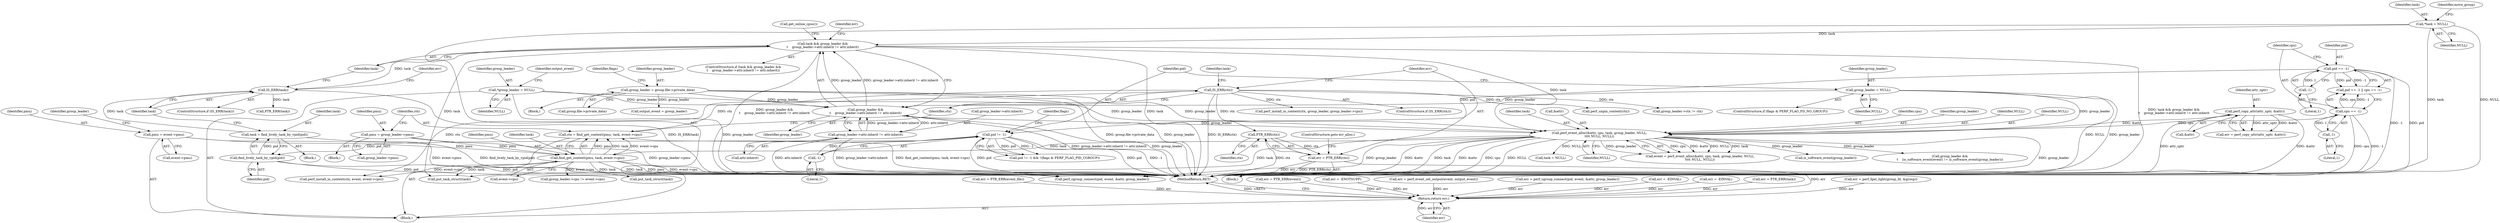 digraph "0_linux_c3c87e770458aa004bd7ed3f29945ff436fd6511@pointer" {
"1000438" [label="(Call,PTR_ERR(ctx))"];
"1000433" [label="(Call,IS_ERR(ctx))"];
"1000424" [label="(Call,ctx = find_get_context(pmu, task, event->cpu))"];
"1000426" [label="(Call,find_get_context(pmu, task, event->cpu))"];
"1000387" [label="(Call,pmu = event->pmu)"];
"1000405" [label="(Call,pmu = group_leader->pmu)"];
"1000330" [label="(Call,perf_event_alloc(&attr, cpu, task, group_leader, NULL,\n\t\t\t\t NULL, NULL))"];
"1000171" [label="(Call,perf_copy_attr(attr_uptr, &attr))"];
"1000223" [label="(Call,cpu == -1)"];
"1000225" [label="(Call,-1)"];
"1000308" [label="(Call,task && group_leader &&\n\t    group_leader->attr.inherit != attr.inherit)"];
"1000148" [label="(Call,*task = NULL)"];
"1000299" [label="(Call,IS_ERR(task))"];
"1000294" [label="(Call,task = find_lively_task_by_vpid(pid))"];
"1000296" [label="(Call,find_lively_task_by_vpid(pid))"];
"1000285" [label="(Call,pid != -1)"];
"1000219" [label="(Call,pid == -1)"];
"1000221" [label="(Call,-1)"];
"1000287" [label="(Call,-1)"];
"1000310" [label="(Call,group_leader &&\n\t    group_leader->attr.inherit != attr.inherit)"];
"1000129" [label="(Call,*group_leader = NULL)"];
"1000262" [label="(Call,group_leader = group.file->private_data)"];
"1000280" [label="(Call,group_leader = NULL)"];
"1000312" [label="(Call,group_leader->attr.inherit != attr.inherit)"];
"1000436" [label="(Call,err = PTR_ERR(ctx))"];
"1000666" [label="(Return,return err;)"];
"1000666" [label="(Return,return err;)"];
"1000225" [label="(Call,-1)"];
"1000276" [label="(ControlStructure,if (flags & PERF_FLAG_FD_NO_GROUP))"];
"1000438" [label="(Call,PTR_ERR(ctx))"];
"1000172" [label="(Identifier,attr_uptr)"];
"1000435" [label="(Block,)"];
"1000281" [label="(Identifier,group_leader)"];
"1000489" [label="(Call,group_leader->ctx != ctx)"];
"1000130" [label="(Identifier,group_leader)"];
"1000219" [label="(Call,pid == -1)"];
"1000271" [label="(Identifier,flags)"];
"1000334" [label="(Identifier,task)"];
"1000131" [label="(Identifier,NULL)"];
"1000263" [label="(Identifier,group_leader)"];
"1000407" [label="(Call,group_leader->pmu)"];
"1000150" [label="(Identifier,NULL)"];
"1000388" [label="(Identifier,pmu)"];
"1000436" [label="(Call,err = PTR_ERR(ctx))"];
"1000280" [label="(Call,group_leader = NULL)"];
"1000253" [label="(Call,err = perf_fget_light(group_fd, &group))"];
"1000355" [label="(Call,perf_cgroup_connect(pid, event, &attr, group_leader))"];
"1000579" [label="(Call,perf_install_in_context(ctx, group_leader, group_leader->cpu))"];
"1000596" [label="(Call,perf_install_in_context(ctx, event, event->cpu))"];
"1000262" [label="(Call,group_leader = group.file->private_data)"];
"1000311" [label="(Identifier,group_leader)"];
"1000226" [label="(Literal,1)"];
"1000285" [label="(Call,pid != -1)"];
"1000406" [label="(Identifier,pmu)"];
"1000224" [label="(Identifier,cpu)"];
"1000387" [label="(Call,pmu = event->pmu)"];
"1000427" [label="(Identifier,pmu)"];
"1000446" [label="(Call,task = NULL)"];
"1000309" [label="(Identifier,task)"];
"1000331" [label="(Call,&attr)"];
"1000222" [label="(Literal,1)"];
"1000313" [label="(Call,group_leader->attr.inherit)"];
"1000527" [label="(Call,err = PTR_ERR(event_file))"];
"1000148" [label="(Call,*task = NULL)"];
"1000434" [label="(Identifier,ctx)"];
"1000439" [label="(Identifier,ctx)"];
"1000442" [label="(Identifier,task)"];
"1000433" [label="(Call,IS_ERR(ctx))"];
"1000429" [label="(Call,event->cpu)"];
"1000220" [label="(Identifier,pid)"];
"1000304" [label="(Call,PTR_ERR(task))"];
"1000286" [label="(Identifier,pid)"];
"1000273" [label="(Call,output_event = group_leader)"];
"1000312" [label="(Call,group_leader->attr.inherit != attr.inherit)"];
"1000149" [label="(Identifier,task)"];
"1000338" [label="(Identifier,NULL)"];
"1000155" [label="(Identifier,move_group)"];
"1000432" [label="(ControlStructure,if (IS_ERR(ctx)))"];
"1000297" [label="(Identifier,pid)"];
"1000668" [label="(MethodReturn,RET)"];
"1000328" [label="(Call,event = perf_event_alloc(&attr, cpu, task, group_leader, NULL,\n\t\t\t\t NULL, NULL))"];
"1000327" [label="(Call,get_online_cpus())"];
"1000295" [label="(Identifier,task)"];
"1000440" [label="(ControlStructure,goto err_alloc;)"];
"1000333" [label="(Identifier,cpu)"];
"1000318" [label="(Call,attr.inherit)"];
"1000478" [label="(Call,group_leader->cpu != event->cpu)"];
"1000343" [label="(Call,err = PTR_ERR(event))"];
"1000667" [label="(Identifier,err)"];
"1000294" [label="(Call,task = find_lively_task_by_vpid(pid))"];
"1000282" [label="(Identifier,NULL)"];
"1000335" [label="(Identifier,group_leader)"];
"1000218" [label="(Call,pid == -1 || cpu == -1)"];
"1000380" [label="(Call,err = -ENOTSUPP)"];
"1000221" [label="(Call,-1)"];
"1000171" [label="(Call,perf_copy_attr(attr_uptr, &attr))"];
"1000129" [label="(Call,*group_leader = NULL)"];
"1000308" [label="(Call,task && group_leader &&\n\t    group_leader->attr.inherit != attr.inherit)"];
"1000507" [label="(Call,err = perf_event_set_output(event, output_event))"];
"1000353" [label="(Call,err = perf_cgroup_connect(pid, event, &attr, group_leader))"];
"1000307" [label="(ControlStructure,if (task && group_leader &&\n\t    group_leader->attr.inherit != attr.inherit))"];
"1000264" [label="(Call,group.file->private_data)"];
"1000426" [label="(Call,find_get_context(pmu, task, event->cpu))"];
"1000405" [label="(Call,pmu = group_leader->pmu)"];
"1000398" [label="(Call,is_software_event(group_leader))"];
"1000300" [label="(Identifier,task)"];
"1000389" [label="(Call,event->pmu)"];
"1000293" [label="(Block,)"];
"1000444" [label="(Call,put_task_struct(task))"];
"1000425" [label="(Identifier,ctx)"];
"1000646" [label="(Call,perf_unpin_context(ctx))"];
"1000223" [label="(Call,cpu == -1)"];
"1000428" [label="(Identifier,task)"];
"1000322" [label="(Call,err = -EINVAL)"];
"1000330" [label="(Call,perf_event_alloc(&attr, cpu, task, group_leader, NULL,\n\t\t\t\t NULL, NULL))"];
"1000394" [label="(Identifier,group_leader)"];
"1000393" [label="(Call,group_leader &&\n\t    (is_software_event(event) != is_software_event(group_leader)))"];
"1000296" [label="(Call,find_lively_task_by_vpid(pid))"];
"1000336" [label="(Identifier,NULL)"];
"1000291" [label="(Identifier,flags)"];
"1000299" [label="(Call,IS_ERR(task))"];
"1000310" [label="(Call,group_leader &&\n\t    group_leader->attr.inherit != attr.inherit)"];
"1000298" [label="(ControlStructure,if (IS_ERR(task)))"];
"1000303" [label="(Identifier,err)"];
"1000424" [label="(Call,ctx = find_get_context(pmu, task, event->cpu))"];
"1000169" [label="(Call,err = perf_copy_attr(attr_uptr, &attr))"];
"1000437" [label="(Identifier,err)"];
"1000404" [label="(Block,)"];
"1000323" [label="(Identifier,err)"];
"1000658" [label="(Call,put_task_struct(task))"];
"1000284" [label="(Call,pid != -1 && !(flags & PERF_FLAG_PID_CGROUP))"];
"1000452" [label="(Call,err = -EINVAL)"];
"1000337" [label="(Identifier,NULL)"];
"1000127" [label="(Block,)"];
"1000252" [label="(Block,)"];
"1000302" [label="(Call,err = PTR_ERR(task))"];
"1000173" [label="(Call,&attr)"];
"1000287" [label="(Call,-1)"];
"1000288" [label="(Literal,1)"];
"1000134" [label="(Identifier,output_event)"];
"1000438" -> "1000436"  [label="AST: "];
"1000438" -> "1000439"  [label="CFG: "];
"1000439" -> "1000438"  [label="AST: "];
"1000436" -> "1000438"  [label="CFG: "];
"1000438" -> "1000668"  [label="DDG: ctx"];
"1000438" -> "1000436"  [label="DDG: ctx"];
"1000433" -> "1000438"  [label="DDG: ctx"];
"1000433" -> "1000432"  [label="AST: "];
"1000433" -> "1000434"  [label="CFG: "];
"1000434" -> "1000433"  [label="AST: "];
"1000437" -> "1000433"  [label="CFG: "];
"1000442" -> "1000433"  [label="CFG: "];
"1000433" -> "1000668"  [label="DDG: IS_ERR(ctx)"];
"1000424" -> "1000433"  [label="DDG: ctx"];
"1000433" -> "1000489"  [label="DDG: ctx"];
"1000433" -> "1000579"  [label="DDG: ctx"];
"1000433" -> "1000596"  [label="DDG: ctx"];
"1000433" -> "1000646"  [label="DDG: ctx"];
"1000424" -> "1000127"  [label="AST: "];
"1000424" -> "1000426"  [label="CFG: "];
"1000425" -> "1000424"  [label="AST: "];
"1000426" -> "1000424"  [label="AST: "];
"1000434" -> "1000424"  [label="CFG: "];
"1000424" -> "1000668"  [label="DDG: find_get_context(pmu, task, event->cpu)"];
"1000426" -> "1000424"  [label="DDG: pmu"];
"1000426" -> "1000424"  [label="DDG: task"];
"1000426" -> "1000424"  [label="DDG: event->cpu"];
"1000426" -> "1000429"  [label="CFG: "];
"1000427" -> "1000426"  [label="AST: "];
"1000428" -> "1000426"  [label="AST: "];
"1000429" -> "1000426"  [label="AST: "];
"1000426" -> "1000668"  [label="DDG: task"];
"1000426" -> "1000668"  [label="DDG: pmu"];
"1000426" -> "1000668"  [label="DDG: event->cpu"];
"1000387" -> "1000426"  [label="DDG: pmu"];
"1000405" -> "1000426"  [label="DDG: pmu"];
"1000330" -> "1000426"  [label="DDG: task"];
"1000426" -> "1000444"  [label="DDG: task"];
"1000426" -> "1000478"  [label="DDG: event->cpu"];
"1000426" -> "1000596"  [label="DDG: event->cpu"];
"1000426" -> "1000658"  [label="DDG: task"];
"1000387" -> "1000127"  [label="AST: "];
"1000387" -> "1000389"  [label="CFG: "];
"1000388" -> "1000387"  [label="AST: "];
"1000389" -> "1000387"  [label="AST: "];
"1000394" -> "1000387"  [label="CFG: "];
"1000387" -> "1000668"  [label="DDG: event->pmu"];
"1000405" -> "1000404"  [label="AST: "];
"1000405" -> "1000407"  [label="CFG: "];
"1000406" -> "1000405"  [label="AST: "];
"1000407" -> "1000405"  [label="AST: "];
"1000425" -> "1000405"  [label="CFG: "];
"1000405" -> "1000668"  [label="DDG: group_leader->pmu"];
"1000330" -> "1000328"  [label="AST: "];
"1000330" -> "1000338"  [label="CFG: "];
"1000331" -> "1000330"  [label="AST: "];
"1000333" -> "1000330"  [label="AST: "];
"1000334" -> "1000330"  [label="AST: "];
"1000335" -> "1000330"  [label="AST: "];
"1000336" -> "1000330"  [label="AST: "];
"1000337" -> "1000330"  [label="AST: "];
"1000338" -> "1000330"  [label="AST: "];
"1000328" -> "1000330"  [label="CFG: "];
"1000330" -> "1000668"  [label="DDG: task"];
"1000330" -> "1000668"  [label="DDG: &attr"];
"1000330" -> "1000668"  [label="DDG: cpu"];
"1000330" -> "1000668"  [label="DDG: NULL"];
"1000330" -> "1000668"  [label="DDG: group_leader"];
"1000330" -> "1000328"  [label="DDG: cpu"];
"1000330" -> "1000328"  [label="DDG: &attr"];
"1000330" -> "1000328"  [label="DDG: NULL"];
"1000330" -> "1000328"  [label="DDG: task"];
"1000330" -> "1000328"  [label="DDG: group_leader"];
"1000171" -> "1000330"  [label="DDG: &attr"];
"1000223" -> "1000330"  [label="DDG: cpu"];
"1000308" -> "1000330"  [label="DDG: task"];
"1000129" -> "1000330"  [label="DDG: group_leader"];
"1000310" -> "1000330"  [label="DDG: group_leader"];
"1000262" -> "1000330"  [label="DDG: group_leader"];
"1000280" -> "1000330"  [label="DDG: group_leader"];
"1000330" -> "1000355"  [label="DDG: &attr"];
"1000330" -> "1000355"  [label="DDG: group_leader"];
"1000330" -> "1000393"  [label="DDG: group_leader"];
"1000330" -> "1000398"  [label="DDG: group_leader"];
"1000330" -> "1000446"  [label="DDG: NULL"];
"1000330" -> "1000658"  [label="DDG: task"];
"1000171" -> "1000169"  [label="AST: "];
"1000171" -> "1000173"  [label="CFG: "];
"1000172" -> "1000171"  [label="AST: "];
"1000173" -> "1000171"  [label="AST: "];
"1000169" -> "1000171"  [label="CFG: "];
"1000171" -> "1000668"  [label="DDG: attr_uptr"];
"1000171" -> "1000668"  [label="DDG: &attr"];
"1000171" -> "1000169"  [label="DDG: attr_uptr"];
"1000171" -> "1000169"  [label="DDG: &attr"];
"1000223" -> "1000218"  [label="AST: "];
"1000223" -> "1000225"  [label="CFG: "];
"1000224" -> "1000223"  [label="AST: "];
"1000225" -> "1000223"  [label="AST: "];
"1000218" -> "1000223"  [label="CFG: "];
"1000223" -> "1000668"  [label="DDG: -1"];
"1000223" -> "1000668"  [label="DDG: cpu"];
"1000223" -> "1000218"  [label="DDG: cpu"];
"1000223" -> "1000218"  [label="DDG: -1"];
"1000225" -> "1000223"  [label="DDG: 1"];
"1000225" -> "1000226"  [label="CFG: "];
"1000226" -> "1000225"  [label="AST: "];
"1000308" -> "1000307"  [label="AST: "];
"1000308" -> "1000309"  [label="CFG: "];
"1000308" -> "1000310"  [label="CFG: "];
"1000309" -> "1000308"  [label="AST: "];
"1000310" -> "1000308"  [label="AST: "];
"1000323" -> "1000308"  [label="CFG: "];
"1000327" -> "1000308"  [label="CFG: "];
"1000308" -> "1000668"  [label="DDG: group_leader &&\n\t    group_leader->attr.inherit != attr.inherit"];
"1000308" -> "1000668"  [label="DDG: task"];
"1000308" -> "1000668"  [label="DDG: task && group_leader &&\n\t    group_leader->attr.inherit != attr.inherit"];
"1000148" -> "1000308"  [label="DDG: task"];
"1000299" -> "1000308"  [label="DDG: task"];
"1000310" -> "1000308"  [label="DDG: group_leader"];
"1000310" -> "1000308"  [label="DDG: group_leader->attr.inherit != attr.inherit"];
"1000308" -> "1000658"  [label="DDG: task"];
"1000148" -> "1000127"  [label="AST: "];
"1000148" -> "1000150"  [label="CFG: "];
"1000149" -> "1000148"  [label="AST: "];
"1000150" -> "1000148"  [label="AST: "];
"1000155" -> "1000148"  [label="CFG: "];
"1000148" -> "1000668"  [label="DDG: task"];
"1000148" -> "1000668"  [label="DDG: NULL"];
"1000299" -> "1000298"  [label="AST: "];
"1000299" -> "1000300"  [label="CFG: "];
"1000300" -> "1000299"  [label="AST: "];
"1000303" -> "1000299"  [label="CFG: "];
"1000309" -> "1000299"  [label="CFG: "];
"1000299" -> "1000668"  [label="DDG: IS_ERR(task)"];
"1000294" -> "1000299"  [label="DDG: task"];
"1000299" -> "1000304"  [label="DDG: task"];
"1000294" -> "1000293"  [label="AST: "];
"1000294" -> "1000296"  [label="CFG: "];
"1000295" -> "1000294"  [label="AST: "];
"1000296" -> "1000294"  [label="AST: "];
"1000300" -> "1000294"  [label="CFG: "];
"1000294" -> "1000668"  [label="DDG: find_lively_task_by_vpid(pid)"];
"1000296" -> "1000294"  [label="DDG: pid"];
"1000296" -> "1000297"  [label="CFG: "];
"1000297" -> "1000296"  [label="AST: "];
"1000296" -> "1000668"  [label="DDG: pid"];
"1000285" -> "1000296"  [label="DDG: pid"];
"1000296" -> "1000355"  [label="DDG: pid"];
"1000285" -> "1000284"  [label="AST: "];
"1000285" -> "1000287"  [label="CFG: "];
"1000286" -> "1000285"  [label="AST: "];
"1000287" -> "1000285"  [label="AST: "];
"1000291" -> "1000285"  [label="CFG: "];
"1000284" -> "1000285"  [label="CFG: "];
"1000285" -> "1000668"  [label="DDG: pid"];
"1000285" -> "1000668"  [label="DDG: -1"];
"1000285" -> "1000284"  [label="DDG: pid"];
"1000285" -> "1000284"  [label="DDG: -1"];
"1000219" -> "1000285"  [label="DDG: pid"];
"1000287" -> "1000285"  [label="DDG: 1"];
"1000285" -> "1000355"  [label="DDG: pid"];
"1000219" -> "1000218"  [label="AST: "];
"1000219" -> "1000221"  [label="CFG: "];
"1000220" -> "1000219"  [label="AST: "];
"1000221" -> "1000219"  [label="AST: "];
"1000224" -> "1000219"  [label="CFG: "];
"1000218" -> "1000219"  [label="CFG: "];
"1000219" -> "1000668"  [label="DDG: -1"];
"1000219" -> "1000668"  [label="DDG: pid"];
"1000219" -> "1000218"  [label="DDG: pid"];
"1000219" -> "1000218"  [label="DDG: -1"];
"1000221" -> "1000219"  [label="DDG: 1"];
"1000221" -> "1000222"  [label="CFG: "];
"1000222" -> "1000221"  [label="AST: "];
"1000287" -> "1000288"  [label="CFG: "];
"1000288" -> "1000287"  [label="AST: "];
"1000310" -> "1000311"  [label="CFG: "];
"1000310" -> "1000312"  [label="CFG: "];
"1000311" -> "1000310"  [label="AST: "];
"1000312" -> "1000310"  [label="AST: "];
"1000310" -> "1000668"  [label="DDG: group_leader->attr.inherit != attr.inherit"];
"1000310" -> "1000668"  [label="DDG: group_leader"];
"1000129" -> "1000310"  [label="DDG: group_leader"];
"1000262" -> "1000310"  [label="DDG: group_leader"];
"1000280" -> "1000310"  [label="DDG: group_leader"];
"1000312" -> "1000310"  [label="DDG: group_leader->attr.inherit"];
"1000312" -> "1000310"  [label="DDG: attr.inherit"];
"1000129" -> "1000127"  [label="AST: "];
"1000129" -> "1000131"  [label="CFG: "];
"1000130" -> "1000129"  [label="AST: "];
"1000131" -> "1000129"  [label="AST: "];
"1000134" -> "1000129"  [label="CFG: "];
"1000129" -> "1000668"  [label="DDG: group_leader"];
"1000262" -> "1000252"  [label="AST: "];
"1000262" -> "1000264"  [label="CFG: "];
"1000263" -> "1000262"  [label="AST: "];
"1000264" -> "1000262"  [label="AST: "];
"1000271" -> "1000262"  [label="CFG: "];
"1000262" -> "1000668"  [label="DDG: group.file->private_data"];
"1000262" -> "1000668"  [label="DDG: group_leader"];
"1000262" -> "1000273"  [label="DDG: group_leader"];
"1000280" -> "1000276"  [label="AST: "];
"1000280" -> "1000282"  [label="CFG: "];
"1000281" -> "1000280"  [label="AST: "];
"1000282" -> "1000280"  [label="AST: "];
"1000286" -> "1000280"  [label="CFG: "];
"1000280" -> "1000668"  [label="DDG: NULL"];
"1000280" -> "1000668"  [label="DDG: group_leader"];
"1000312" -> "1000318"  [label="CFG: "];
"1000313" -> "1000312"  [label="AST: "];
"1000318" -> "1000312"  [label="AST: "];
"1000312" -> "1000668"  [label="DDG: attr.inherit"];
"1000312" -> "1000668"  [label="DDG: group_leader->attr.inherit"];
"1000436" -> "1000435"  [label="AST: "];
"1000437" -> "1000436"  [label="AST: "];
"1000440" -> "1000436"  [label="CFG: "];
"1000436" -> "1000668"  [label="DDG: err"];
"1000436" -> "1000668"  [label="DDG: PTR_ERR(ctx)"];
"1000436" -> "1000666"  [label="DDG: err"];
"1000666" -> "1000127"  [label="AST: "];
"1000666" -> "1000667"  [label="CFG: "];
"1000667" -> "1000666"  [label="AST: "];
"1000668" -> "1000666"  [label="CFG: "];
"1000666" -> "1000668"  [label="DDG: <RET>"];
"1000667" -> "1000666"  [label="DDG: err"];
"1000343" -> "1000666"  [label="DDG: err"];
"1000253" -> "1000666"  [label="DDG: err"];
"1000452" -> "1000666"  [label="DDG: err"];
"1000322" -> "1000666"  [label="DDG: err"];
"1000353" -> "1000666"  [label="DDG: err"];
"1000380" -> "1000666"  [label="DDG: err"];
"1000507" -> "1000666"  [label="DDG: err"];
"1000302" -> "1000666"  [label="DDG: err"];
"1000527" -> "1000666"  [label="DDG: err"];
}
